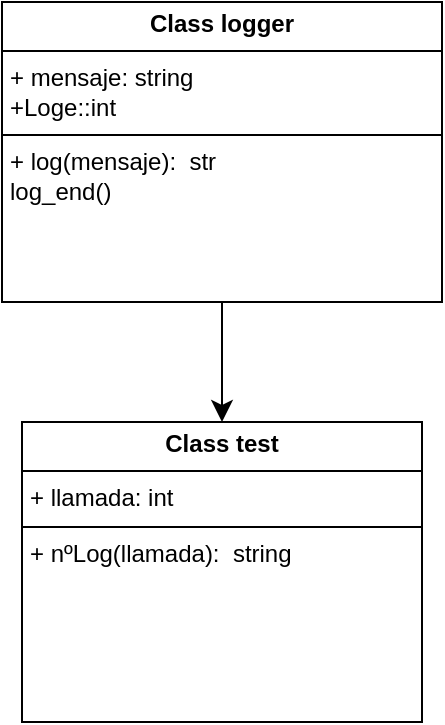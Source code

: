 <mxfile version="24.0.6" type="github">
  <diagram id="C5RBs43oDa-KdzZeNtuy" name="Page-1">
    <mxGraphModel dx="1290" dy="534" grid="1" gridSize="10" guides="1" tooltips="1" connect="1" arrows="1" fold="1" page="1" pageScale="1" pageWidth="827" pageHeight="1169" math="0" shadow="0">
      <root>
        <mxCell id="WIyWlLk6GJQsqaUBKTNV-0" />
        <mxCell id="WIyWlLk6GJQsqaUBKTNV-1" parent="WIyWlLk6GJQsqaUBKTNV-0" />
        <mxCell id="HmbPwdYrjM4d5Soug73t-24" style="edgeStyle=none;curved=1;rounded=0;orthogonalLoop=1;jettySize=auto;html=1;exitX=0.5;exitY=1;exitDx=0;exitDy=0;entryX=0.5;entryY=0;entryDx=0;entryDy=0;fontSize=12;startSize=8;endSize=8;" parent="WIyWlLk6GJQsqaUBKTNV-1" source="HmbPwdYrjM4d5Soug73t-20" target="HmbPwdYrjM4d5Soug73t-22" edge="1">
          <mxGeometry relative="1" as="geometry" />
        </mxCell>
        <mxCell id="HmbPwdYrjM4d5Soug73t-20" value="&lt;p style=&quot;margin:0px;margin-top:4px;text-align:center;&quot;&gt;&lt;b&gt;Class logger&lt;/b&gt;&lt;/p&gt;&lt;hr size=&quot;1&quot; style=&quot;border-style:solid;&quot;&gt;&lt;p style=&quot;margin:0px;margin-left:4px;&quot;&gt;+ mensaje: string&lt;/p&gt;&lt;p style=&quot;margin:0px;margin-left:4px;&quot;&gt;+Loge::int&lt;/p&gt;&lt;hr size=&quot;1&quot; style=&quot;border-style:solid;&quot;&gt;&lt;p style=&quot;margin:0px;margin-left:4px;&quot;&gt;+ log(mensaje):&amp;nbsp; str&lt;/p&gt;&lt;p style=&quot;margin:0px;margin-left:4px;&quot;&gt;log_end()&lt;/p&gt;&lt;p style=&quot;margin:0px;margin-left:4px;&quot;&gt;&lt;br&gt;&lt;/p&gt;" style="verticalAlign=top;align=left;overflow=fill;html=1;whiteSpace=wrap;" parent="WIyWlLk6GJQsqaUBKTNV-1" vertex="1">
          <mxGeometry x="204" y="350" width="220" height="150" as="geometry" />
        </mxCell>
        <mxCell id="HmbPwdYrjM4d5Soug73t-22" value="&lt;p style=&quot;margin:0px;margin-top:4px;text-align:center;&quot;&gt;&lt;b&gt;Class test&lt;/b&gt;&lt;/p&gt;&lt;hr size=&quot;1&quot; style=&quot;border-style:solid;&quot;&gt;&lt;p style=&quot;margin:0px;margin-left:4px;&quot;&gt;+ llamada: int&lt;/p&gt;&lt;hr size=&quot;1&quot; style=&quot;border-style:solid;&quot;&gt;&lt;p style=&quot;margin:0px;margin-left:4px;&quot;&gt;+ nºLog(llamada):&amp;nbsp; string&lt;/p&gt;" style="verticalAlign=top;align=left;overflow=fill;html=1;whiteSpace=wrap;" parent="WIyWlLk6GJQsqaUBKTNV-1" vertex="1">
          <mxGeometry x="214" y="560" width="200" height="150" as="geometry" />
        </mxCell>
      </root>
    </mxGraphModel>
  </diagram>
</mxfile>

